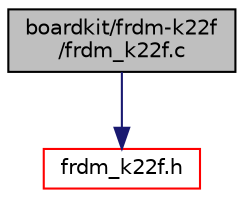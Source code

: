 digraph "boardkit/frdm-k22f/frdm_k22f.c"
{
  edge [fontname="Helvetica",fontsize="10",labelfontname="Helvetica",labelfontsize="10"];
  node [fontname="Helvetica",fontsize="10",shape=record];
  Node0 [label="boardkit/frdm-k22f\l/frdm_k22f.c",height=0.2,width=0.4,color="black", fillcolor="grey75", style="filled", fontcolor="black"];
  Node0 -> Node1 [color="midnightblue",fontsize="10",style="solid",fontname="Helvetica"];
  Node1 [label="frdm_k22f.h",height=0.2,width=0.4,color="red", fillcolor="white", style="filled",URL="$frdm__k22f_8h.html",tooltip="The frdm_k22f.h file defines GPIO pins for FRDM-K22F board. "];
}
